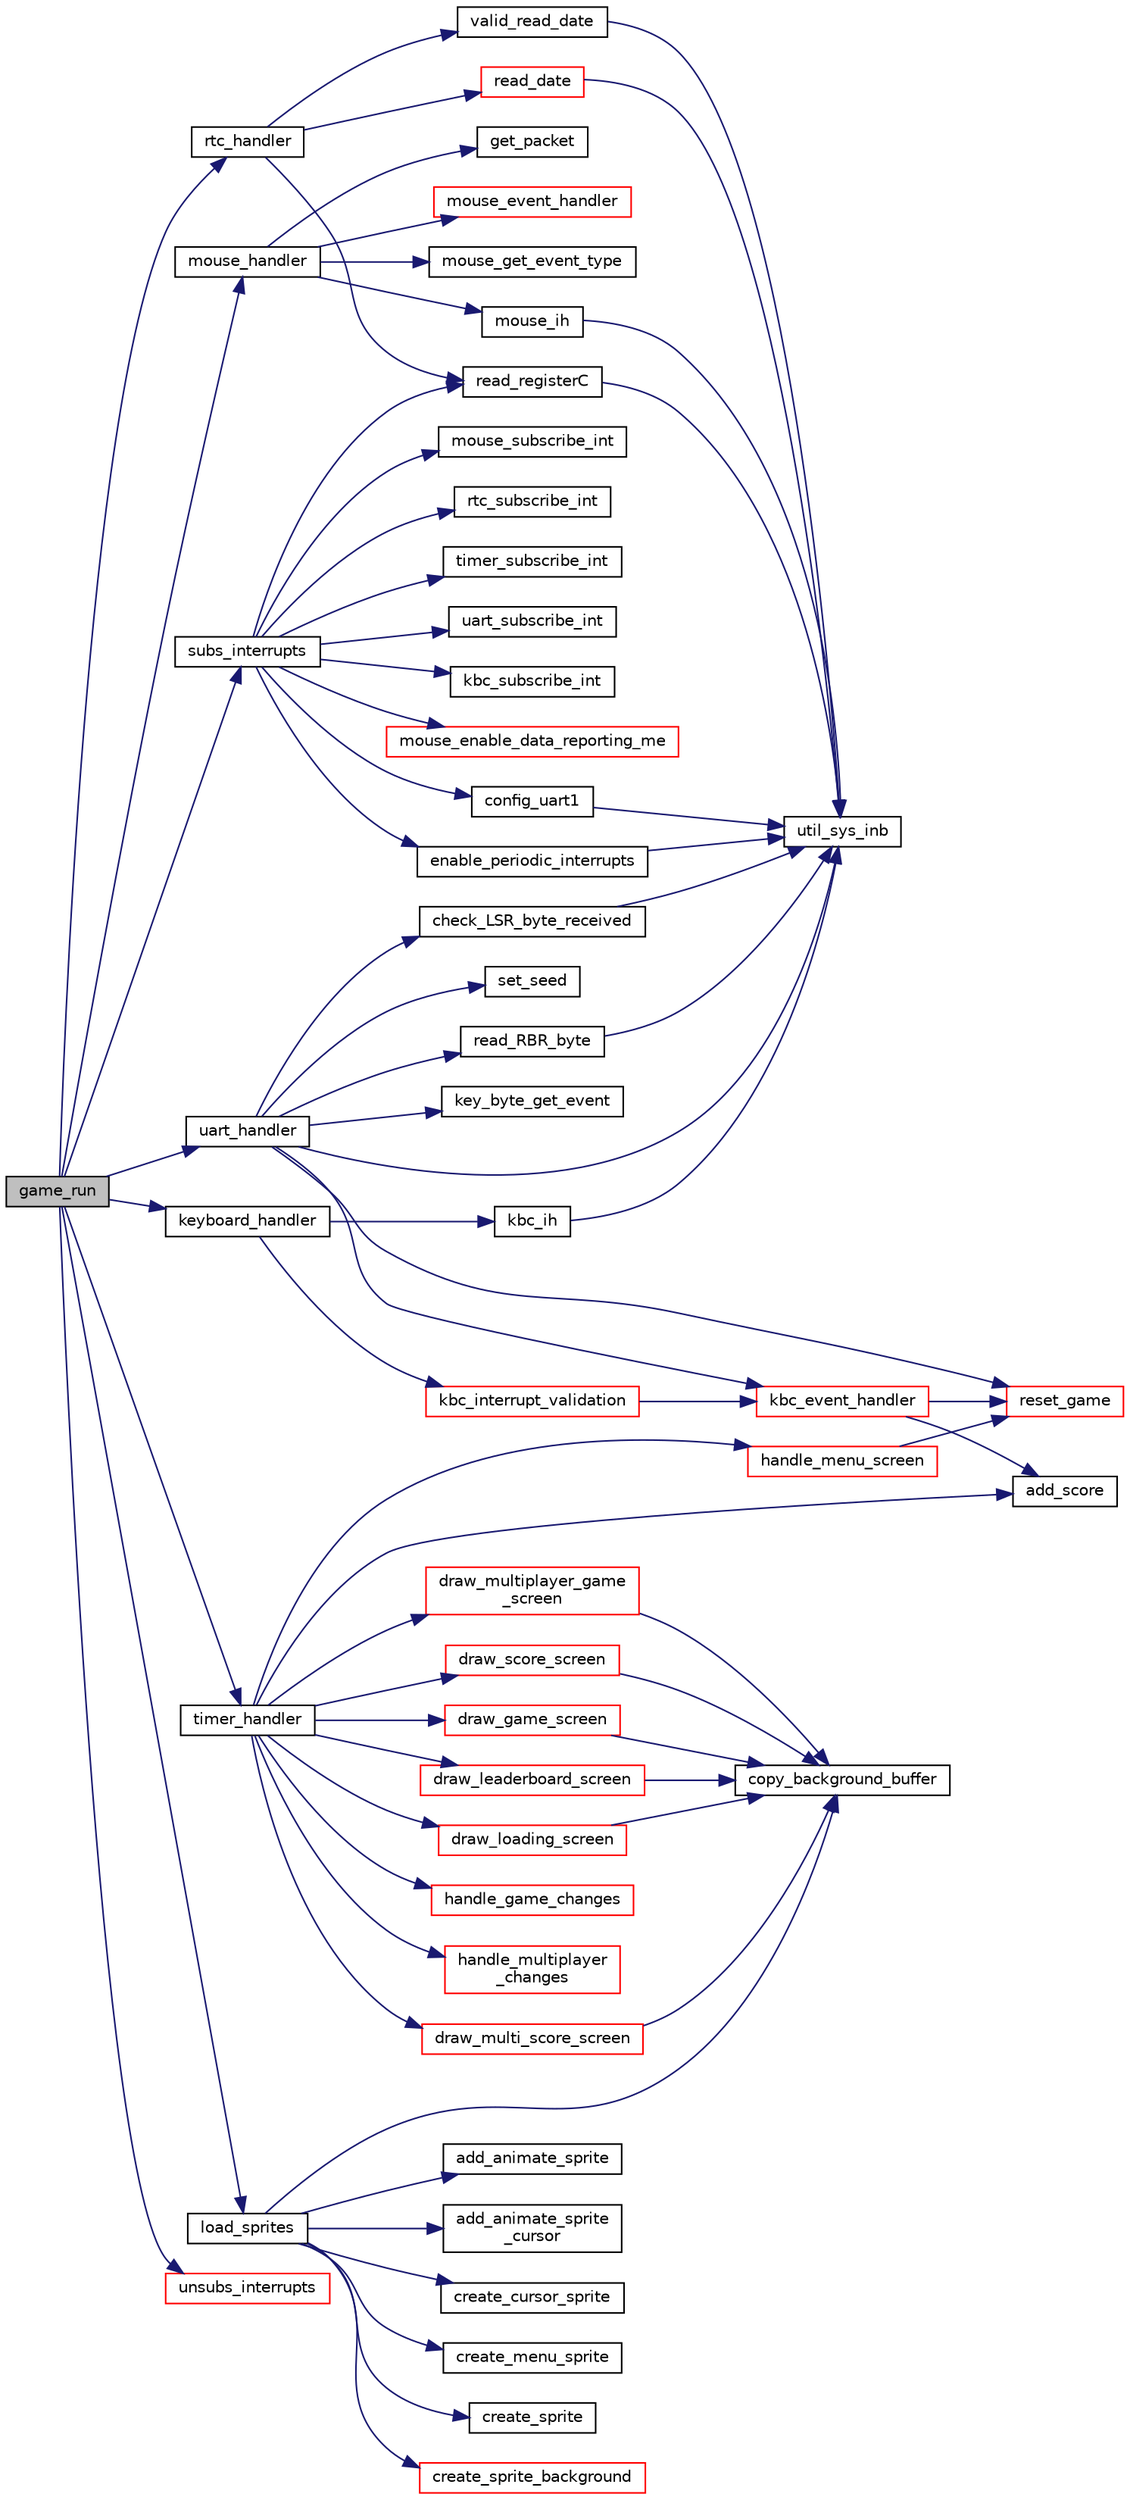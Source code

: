 digraph "game_run"
{
 // LATEX_PDF_SIZE
  edge [fontname="Helvetica",fontsize="10",labelfontname="Helvetica",labelfontsize="10"];
  node [fontname="Helvetica",fontsize="10",shape=record];
  rankdir="LR";
  Node1 [label="game_run",height=0.2,width=0.4,color="black", fillcolor="grey75", style="filled", fontcolor="black",tooltip="check all th interrupts while the game is running and make changes"];
  Node1 -> Node2 [color="midnightblue",fontsize="10",style="solid",fontname="Helvetica"];
  Node2 [label="keyboard_handler",height=0.2,width=0.4,color="black", fillcolor="white", style="filled",URL="$group__game.html#ga2ede7a7d641eb07fc9c351b475e23154",tooltip="handle the keyboard interrupt and make all the ncesseary changes"];
  Node2 -> Node3 [color="midnightblue",fontsize="10",style="solid",fontname="Helvetica"];
  Node3 [label="kbc_ih",height=0.2,width=0.4,color="black", fillcolor="white", style="filled",URL="$group__keyboard.html#gaea970a154161a35f6894898a092ed70a",tooltip="Handles keyboard interrutps."];
  Node3 -> Node4 [color="midnightblue",fontsize="10",style="solid",fontname="Helvetica"];
  Node4 [label="util_sys_inb",height=0.2,width=0.4,color="black", fillcolor="white", style="filled",URL="$utils_8c.html#a79a031a8611f5b2d6afa4158e92b0fb4",tooltip=" "];
  Node2 -> Node5 [color="midnightblue",fontsize="10",style="solid",fontname="Helvetica"];
  Node5 [label="kbc_interrupt_validation",height=0.2,width=0.4,color="red", fillcolor="white", style="filled",URL="$state__machine_8c.html#a0ea82436a2c2f51732b15283404d213a",tooltip="validate the interrupt recived from the keyboard"];
  Node5 -> Node6 [color="midnightblue",fontsize="10",style="solid",fontname="Helvetica"];
  Node6 [label="kbc_event_handler",height=0.2,width=0.4,color="red", fillcolor="white", style="filled",URL="$state__machine_8c.html#a8fd09b3048c937168ac1c08af9b19bb0",tooltip="make all the changes in the game related to the key event received"];
  Node6 -> Node7 [color="midnightblue",fontsize="10",style="solid",fontname="Helvetica"];
  Node7 [label="add_score",height=0.2,width=0.4,color="black", fillcolor="white", style="filled",URL="$group__game.html#ga87c16b2378fdf3ece4e779be6716956b",tooltip="add a new score to the points array that contais the 5 biggest scores made in that run"];
  Node6 -> Node8 [color="midnightblue",fontsize="10",style="solid",fontname="Helvetica"];
  Node8 [label="reset_game",height=0.2,width=0.4,color="red", fillcolor="white", style="filled",URL="$group__game.html#gafc9166b05283e70d74e27e9e20585878",tooltip="reset game variavels all game variavels"];
  Node1 -> Node21 [color="midnightblue",fontsize="10",style="solid",fontname="Helvetica"];
  Node21 [label="load_sprites",height=0.2,width=0.4,color="black", fillcolor="white", style="filled",URL="$sprite_8c.html#a3d39d1edf4dd00233efcecf5a3f6507e",tooltip="loads and creates every sprite"];
  Node21 -> Node22 [color="midnightblue",fontsize="10",style="solid",fontname="Helvetica"];
  Node22 [label="add_animate_sprite",height=0.2,width=0.4,color="black", fillcolor="white", style="filled",URL="$sprite_8c.html#af79ea01197bc21b0430ef5d1b2600e7b",tooltip="adds animation possibility to the sprite"];
  Node21 -> Node23 [color="midnightblue",fontsize="10",style="solid",fontname="Helvetica"];
  Node23 [label="add_animate_sprite\l_cursor",height=0.2,width=0.4,color="black", fillcolor="white", style="filled",URL="$sprite_8c.html#ad379e7b422837c95af4ba527524cff7c",tooltip="adds animation possibility to the cursor"];
  Node21 -> Node24 [color="midnightblue",fontsize="10",style="solid",fontname="Helvetica"];
  Node24 [label="copy_background_buffer",height=0.2,width=0.4,color="black", fillcolor="white", style="filled",URL="$group__video__gr.html#ga363017a18d5d4e7fe5268558b7d29b46",tooltip="copy data of background buffer to second buffer"];
  Node21 -> Node25 [color="midnightblue",fontsize="10",style="solid",fontname="Helvetica"];
  Node25 [label="create_cursor_sprite",height=0.2,width=0.4,color="black", fillcolor="white", style="filled",URL="$sprite_8c.html#a2425e9d752f2b03c7980e031f42258e6",tooltip="Create a new cursor sprite object."];
  Node21 -> Node26 [color="midnightblue",fontsize="10",style="solid",fontname="Helvetica"];
  Node26 [label="create_menu_sprite",height=0.2,width=0.4,color="black", fillcolor="white", style="filled",URL="$sprite_8c.html#a5a882c18bf4572661b50abfc2b422c2e",tooltip="Create a new menu sprite object."];
  Node21 -> Node27 [color="midnightblue",fontsize="10",style="solid",fontname="Helvetica"];
  Node27 [label="create_sprite",height=0.2,width=0.4,color="black", fillcolor="white", style="filled",URL="$sprite_8c.html#ac8fc8717d71a52fc5b5d3b55db9bbd9f",tooltip="Create a new sprite object."];
  Node21 -> Node28 [color="midnightblue",fontsize="10",style="solid",fontname="Helvetica"];
  Node28 [label="create_sprite_background",height=0.2,width=0.4,color="red", fillcolor="white", style="filled",URL="$sprite_8c.html#a791082daa6d9f33135a8af922a3ad8b2",tooltip="Create a sprite background and fills the background buffer."];
  Node1 -> Node32 [color="midnightblue",fontsize="10",style="solid",fontname="Helvetica"];
  Node32 [label="mouse_handler",height=0.2,width=0.4,color="black", fillcolor="white", style="filled",URL="$group__game.html#ga16022c02f9b6a597ea85af52f4fbfcee",tooltip="handle the mouse iterrupts"];
  Node32 -> Node33 [color="midnightblue",fontsize="10",style="solid",fontname="Helvetica"];
  Node33 [label="get_packet",height=0.2,width=0.4,color="black", fillcolor="white", style="filled",URL="$group__mouse.html#gad1598d37b426befb08b215d80f149021",tooltip="Fills the packet with the information received by the mouse."];
  Node32 -> Node34 [color="midnightblue",fontsize="10",style="solid",fontname="Helvetica"];
  Node34 [label="mouse_event_handler",height=0.2,width=0.4,color="red", fillcolor="white", style="filled",URL="$state__machine_8c.html#a9ebd8bcbc6bfad54e8145e424bea6c65",tooltip="make all the changes in the game related to the mouse event received"];
  Node32 -> Node37 [color="midnightblue",fontsize="10",style="solid",fontname="Helvetica"];
  Node37 [label="mouse_get_event_type",height=0.2,width=0.4,color="black", fillcolor="white", style="filled",URL="$state__machine_8c.html#aa6446b3ce2a4eb1c0fce84f02de6d355",tooltip="generate mouse event related to the received packet from the mouse"];
  Node32 -> Node38 [color="midnightblue",fontsize="10",style="solid",fontname="Helvetica"];
  Node38 [label="mouse_ih",height=0.2,width=0.4,color="black", fillcolor="white", style="filled",URL="$group__mouse.html#ga210374b50462acdedab00df64d5cea3c",tooltip="Handles mouse interrutps."];
  Node38 -> Node4 [color="midnightblue",fontsize="10",style="solid",fontname="Helvetica"];
  Node1 -> Node39 [color="midnightblue",fontsize="10",style="solid",fontname="Helvetica"];
  Node39 [label="rtc_handler",height=0.2,width=0.4,color="black", fillcolor="white", style="filled",URL="$group__game.html#ga945aa713bc616483a67e6271863f1354",tooltip="handles rtc interrupts"];
  Node39 -> Node40 [color="midnightblue",fontsize="10",style="solid",fontname="Helvetica"];
  Node40 [label="read_date",height=0.2,width=0.4,color="red", fillcolor="white", style="filled",URL="$group__rtc_vars.html#ga9a01915134a279f2e988fd8c2aac7ac9",tooltip="read date from the rtc registers"];
  Node40 -> Node4 [color="midnightblue",fontsize="10",style="solid",fontname="Helvetica"];
  Node39 -> Node42 [color="midnightblue",fontsize="10",style="solid",fontname="Helvetica"];
  Node42 [label="read_registerC",height=0.2,width=0.4,color="black", fillcolor="white", style="filled",URL="$group__rtc_vars.html#ga71a0905f2ca7d41d094abfaa2a03e7f8",tooltip="reads register C from rtc"];
  Node42 -> Node4 [color="midnightblue",fontsize="10",style="solid",fontname="Helvetica"];
  Node39 -> Node43 [color="midnightblue",fontsize="10",style="solid",fontname="Helvetica"];
  Node43 [label="valid_read_date",height=0.2,width=0.4,color="black", fillcolor="white", style="filled",URL="$group__rtc_vars.html#gae3a995f4353506df0a7055684401edef",tooltip="check if is valid read date"];
  Node43 -> Node4 [color="midnightblue",fontsize="10",style="solid",fontname="Helvetica"];
  Node1 -> Node44 [color="midnightblue",fontsize="10",style="solid",fontname="Helvetica"];
  Node44 [label="subs_interrupts",height=0.2,width=0.4,color="black", fillcolor="white", style="filled",URL="$group__game.html#ga93fa37a8a745cdfea1363e7a280c61cb",tooltip="subscibre interrupts of the periferics"];
  Node44 -> Node45 [color="midnightblue",fontsize="10",style="solid",fontname="Helvetica"];
  Node45 [label="config_uart1",height=0.2,width=0.4,color="black", fillcolor="white", style="filled",URL="$group__uart.html#ga1581f59a8a032a7edaf209c10f95b97c",tooltip="config com1 with 8 bits per char, odd parity, 1 stop bit"];
  Node45 -> Node4 [color="midnightblue",fontsize="10",style="solid",fontname="Helvetica"];
  Node44 -> Node46 [color="midnightblue",fontsize="10",style="solid",fontname="Helvetica"];
  Node46 [label="enable_periodic_interrupts",height=0.2,width=0.4,color="black", fillcolor="white", style="filled",URL="$group__rtc_vars.html#gaaa5b4ce80e301c24741c50ef275006a7",tooltip="enables periodic interrupts from rtc"];
  Node46 -> Node4 [color="midnightblue",fontsize="10",style="solid",fontname="Helvetica"];
  Node44 -> Node47 [color="midnightblue",fontsize="10",style="solid",fontname="Helvetica"];
  Node47 [label="kbc_subscribe_int",height=0.2,width=0.4,color="black", fillcolor="white", style="filled",URL="$group__keyboard.html#ga02884ada1971dbade466081413210b18",tooltip="Subscribes keyboard interrupts."];
  Node44 -> Node48 [color="midnightblue",fontsize="10",style="solid",fontname="Helvetica"];
  Node48 [label="mouse_enable_data_reporting_me",height=0.2,width=0.4,color="red", fillcolor="white", style="filled",URL="$group__mouse.html#ga8e390cada87a347c846313cb7530f806",tooltip="Enables stream mode data reporting, by sending the respective command to the mouse."];
  Node44 -> Node52 [color="midnightblue",fontsize="10",style="solid",fontname="Helvetica"];
  Node52 [label="mouse_subscribe_int",height=0.2,width=0.4,color="black", fillcolor="white", style="filled",URL="$group__mouse.html#ga20285aed4b3ef45812cd967532dd09db",tooltip="Subscribes mouse interrupts."];
  Node44 -> Node42 [color="midnightblue",fontsize="10",style="solid",fontname="Helvetica"];
  Node44 -> Node53 [color="midnightblue",fontsize="10",style="solid",fontname="Helvetica"];
  Node53 [label="rtc_subscribe_int",height=0.2,width=0.4,color="black", fillcolor="white", style="filled",URL="$group__rtc_vars.html#ga5171a9c0f54940fe60f7500896afcc86",tooltip="subscribes rtc interrupts"];
  Node44 -> Node54 [color="midnightblue",fontsize="10",style="solid",fontname="Helvetica"];
  Node54 [label="timer_subscribe_int",height=0.2,width=0.4,color="black", fillcolor="white", style="filled",URL="$timer_8c.html#ac57a7e1140a7e00ad95ac5488d2a671b",tooltip="subscribe interrupts of the timer"];
  Node44 -> Node55 [color="midnightblue",fontsize="10",style="solid",fontname="Helvetica"];
  Node55 [label="uart_subscribe_int",height=0.2,width=0.4,color="black", fillcolor="white", style="filled",URL="$group__uart.html#gac0d5ac077c28fa582ed60b1c3d977d83",tooltip="subscribes COM1 interrupts"];
  Node1 -> Node56 [color="midnightblue",fontsize="10",style="solid",fontname="Helvetica"];
  Node56 [label="timer_handler",height=0.2,width=0.4,color="black", fillcolor="white", style="filled",URL="$group__game.html#gaaeeaa634eac815915c1307850128fa6a",tooltip="handle timer interrupts"];
  Node56 -> Node7 [color="midnightblue",fontsize="10",style="solid",fontname="Helvetica"];
  Node56 -> Node57 [color="midnightblue",fontsize="10",style="solid",fontname="Helvetica"];
  Node57 [label="draw_game_screen",height=0.2,width=0.4,color="red", fillcolor="white", style="filled",URL="$sprite_8c.html#a461ffe91d5eff77e9cd6be0c4b29e986",tooltip="draws every sprite active on the game screen"];
  Node57 -> Node24 [color="midnightblue",fontsize="10",style="solid",fontname="Helvetica"];
  Node56 -> Node63 [color="midnightblue",fontsize="10",style="solid",fontname="Helvetica"];
  Node63 [label="draw_leaderboard_screen",height=0.2,width=0.4,color="red", fillcolor="white", style="filled",URL="$sprite_8c.html#a717d04d4d8be1da88ab26a5c6e458dd4",tooltip="draws every sprite active on the leaderboard screen"];
  Node63 -> Node24 [color="midnightblue",fontsize="10",style="solid",fontname="Helvetica"];
  Node56 -> Node65 [color="midnightblue",fontsize="10",style="solid",fontname="Helvetica"];
  Node65 [label="draw_loading_screen",height=0.2,width=0.4,color="red", fillcolor="white", style="filled",URL="$sprite_8c.html#a18d2a7531a93ef7de9c7b40f73ceb41a",tooltip="used to write loading screen"];
  Node65 -> Node24 [color="midnightblue",fontsize="10",style="solid",fontname="Helvetica"];
  Node56 -> Node66 [color="midnightblue",fontsize="10",style="solid",fontname="Helvetica"];
  Node66 [label="draw_multi_score_screen",height=0.2,width=0.4,color="red", fillcolor="white", style="filled",URL="$sprite_8c.html#a188a9312400f71c56f72ac5098675e48",tooltip="draws every sprite active on the multiplayer score screen"];
  Node66 -> Node24 [color="midnightblue",fontsize="10",style="solid",fontname="Helvetica"];
  Node56 -> Node67 [color="midnightblue",fontsize="10",style="solid",fontname="Helvetica"];
  Node67 [label="draw_multiplayer_game\l_screen",height=0.2,width=0.4,color="red", fillcolor="white", style="filled",URL="$sprite_8c.html#a43e5e966dabd5d97996967a58a5698cf",tooltip="draws every sprite active on the multiplayer game screen"];
  Node67 -> Node24 [color="midnightblue",fontsize="10",style="solid",fontname="Helvetica"];
  Node56 -> Node68 [color="midnightblue",fontsize="10",style="solid",fontname="Helvetica"];
  Node68 [label="draw_score_screen",height=0.2,width=0.4,color="red", fillcolor="white", style="filled",URL="$sprite_8c.html#abd04584c48b31fe6235e4b7c9cc3b605",tooltip="draws every sprite active on the score screen"];
  Node68 -> Node24 [color="midnightblue",fontsize="10",style="solid",fontname="Helvetica"];
  Node56 -> Node69 [color="midnightblue",fontsize="10",style="solid",fontname="Helvetica"];
  Node69 [label="handle_game_changes",height=0.2,width=0.4,color="red", fillcolor="white", style="filled",URL="$state__machine_8c.html#a94abc7e9cf89b91e8a5b71abbbdb4b80",tooltip="depending of the game state the function will make there changes"];
  Node56 -> Node74 [color="midnightblue",fontsize="10",style="solid",fontname="Helvetica"];
  Node74 [label="handle_menu_screen",height=0.2,width=0.4,color="red", fillcolor="white", style="filled",URL="$state__machine_8c.html#a1911f92e97e5008acba3c45d2d70acba",tooltip="used to handle changes(clicks) in menu screen"];
  Node74 -> Node8 [color="midnightblue",fontsize="10",style="solid",fontname="Helvetica"];
  Node56 -> Node76 [color="midnightblue",fontsize="10",style="solid",fontname="Helvetica"];
  Node76 [label="handle_multiplayer\l_changes",height=0.2,width=0.4,color="red", fillcolor="white", style="filled",URL="$state__machine_8c.html#a6f594055811de08297e195fb8610d32c",tooltip="handles multiplayer game changes"];
  Node1 -> Node81 [color="midnightblue",fontsize="10",style="solid",fontname="Helvetica"];
  Node81 [label="uart_handler",height=0.2,width=0.4,color="black", fillcolor="white", style="filled",URL="$group__game.html#gaa66e83b4b853e2ec7b2acdb646adbedb",tooltip="handles uart interrupts"];
  Node81 -> Node82 [color="midnightblue",fontsize="10",style="solid",fontname="Helvetica"];
  Node82 [label="check_LSR_byte_received",height=0.2,width=0.4,color="black", fillcolor="white", style="filled",URL="$group__uart.html#ga8aa59753e7d303515a26f81e822f008a",tooltip="checks if there is a byte pending to be read in the receiver buffer register"];
  Node82 -> Node4 [color="midnightblue",fontsize="10",style="solid",fontname="Helvetica"];
  Node81 -> Node6 [color="midnightblue",fontsize="10",style="solid",fontname="Helvetica"];
  Node81 -> Node83 [color="midnightblue",fontsize="10",style="solid",fontname="Helvetica"];
  Node83 [label="key_byte_get_event",height=0.2,width=0.4,color="black", fillcolor="white", style="filled",URL="$state__machine_8c.html#afbcc61a69343b61988338c71d48ba12d",tooltip="transforme key_byte in keyboard event"];
  Node81 -> Node84 [color="midnightblue",fontsize="10",style="solid",fontname="Helvetica"];
  Node84 [label="read_RBR_byte",height=0.2,width=0.4,color="black", fillcolor="white", style="filled",URL="$group__uart.html#gae46a4d8e91a7981aafe5270615343dcf",tooltip="reads byte from the receiver buffer register"];
  Node84 -> Node4 [color="midnightblue",fontsize="10",style="solid",fontname="Helvetica"];
  Node81 -> Node8 [color="midnightblue",fontsize="10",style="solid",fontname="Helvetica"];
  Node81 -> Node85 [color="midnightblue",fontsize="10",style="solid",fontname="Helvetica"];
  Node85 [label="set_seed",height=0.2,width=0.4,color="black", fillcolor="white", style="filled",URL="$group__game.html#gadef37c6fd37c5b57d28b1f323b8345f6",tooltip="Set the seed value."];
  Node81 -> Node4 [color="midnightblue",fontsize="10",style="solid",fontname="Helvetica"];
  Node1 -> Node86 [color="midnightblue",fontsize="10",style="solid",fontname="Helvetica"];
  Node86 [label="unsubs_interrupts",height=0.2,width=0.4,color="red", fillcolor="white", style="filled",URL="$group__game.html#gacaa55690023f39b628618948f858a0ea",tooltip="unscribe interrupts of the periferics"];
}
